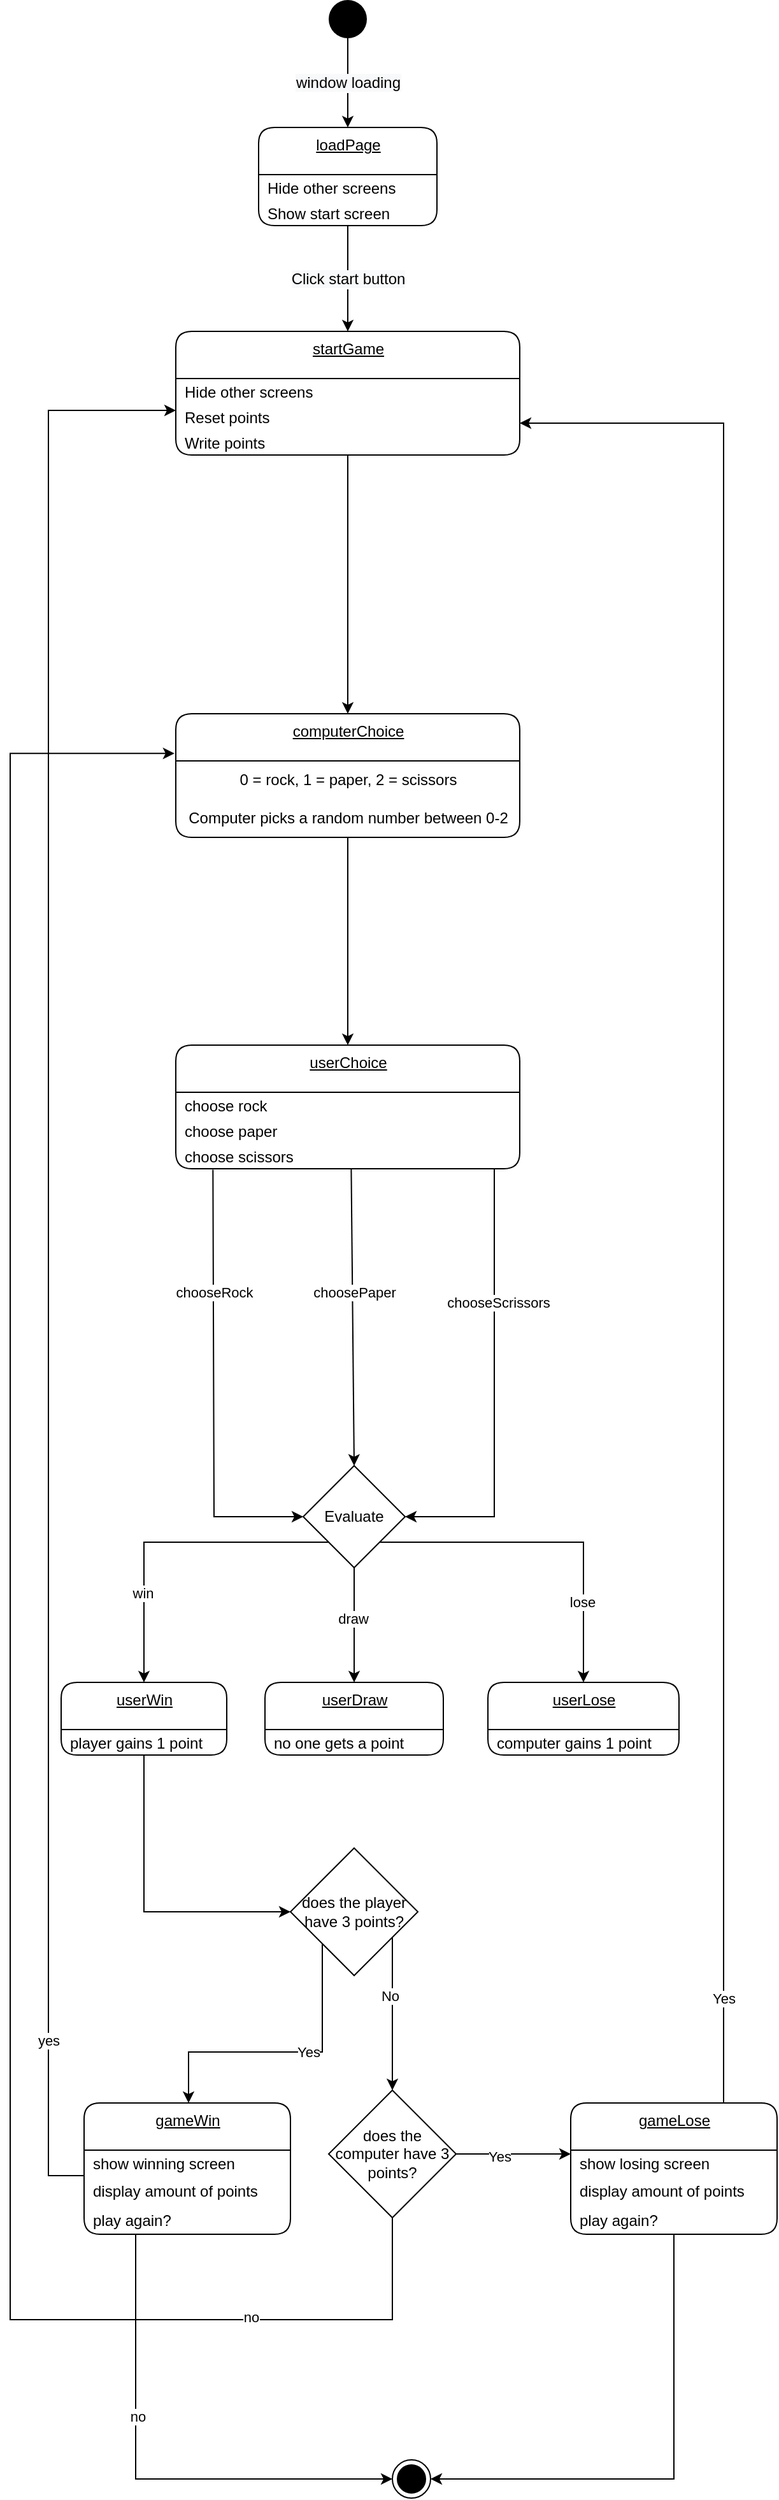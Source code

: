 <mxfile version="20.8.15" type="device"><diagram id="dPa3eCRp1KqCvTpyh3m8" name="Page-1"><mxGraphModel dx="647" dy="1775" grid="1" gridSize="10" guides="1" tooltips="1" connect="1" arrows="1" fold="1" page="1" pageScale="1" pageWidth="827" pageHeight="1169" math="0" shadow="0"><root><mxCell id="0"/><mxCell id="1" parent="0"/><mxCell id="23" value="&lt;span style=&quot;font-size: 12px ; background-color: rgb(248 , 249 , 250)&quot;&gt;window loading&lt;/span&gt;" style="edgeStyle=orthogonalEdgeStyle;rounded=0;orthogonalLoop=1;jettySize=auto;html=1;exitX=0.5;exitY=1;exitDx=0;exitDy=0;entryX=0.5;entryY=0;entryDx=0;entryDy=0;" parent="1" source="2" target="63" edge="1"><mxGeometry relative="1" as="geometry"><mxPoint x="260" y="80" as="targetPoint"/></mxGeometry></mxCell><mxCell id="2" value="" style="ellipse;fillColor=#000000;strokeColor=none;" parent="1" vertex="1"><mxGeometry x="460" y="-320" width="30" height="30" as="geometry"/></mxCell><mxCell id="25" value="startGame" style="swimlane;fontStyle=4;align=center;verticalAlign=top;childLayout=stackLayout;horizontal=1;startSize=37;horizontalStack=0;resizeParent=1;resizeParentMax=0;resizeLast=0;collapsible=0;marginBottom=0;html=1;rounded=1;absoluteArcSize=1;arcSize=25;" parent="1" vertex="1"><mxGeometry x="340" y="-60" width="270" height="97" as="geometry"/></mxCell><mxCell id="26" value="Hide other screens" style="fillColor=none;strokeColor=none;align=left;verticalAlign=middle;spacingLeft=5;" parent="25" vertex="1"><mxGeometry y="37" width="270" height="20" as="geometry"/></mxCell><mxCell id="46" value="Reset points" style="fillColor=none;strokeColor=none;align=left;verticalAlign=middle;spacingLeft=5;" parent="25" vertex="1"><mxGeometry y="57" width="270" height="20" as="geometry"/></mxCell><mxCell id="47" value="Write points" style="fillColor=none;strokeColor=none;align=left;verticalAlign=middle;spacingLeft=5;" parent="25" vertex="1"><mxGeometry y="77" width="270" height="20" as="geometry"/></mxCell><mxCell id="53" value="&lt;span style=&quot;font-size: 12px ; background-color: rgb(248 , 249 , 250)&quot;&gt;Click start button&lt;/span&gt;" style="edgeStyle=orthogonalEdgeStyle;rounded=0;orthogonalLoop=1;jettySize=auto;html=1;exitX=0.5;exitY=1;exitDx=0;exitDy=0;entryX=0.5;entryY=0;entryDx=0;entryDy=0;" parent="1" source="65" target="25" edge="1"><mxGeometry relative="1" as="geometry"><mxPoint x="260" y="-143" as="sourcePoint"/></mxGeometry></mxCell><mxCell id="63" value="loadPage" style="swimlane;fontStyle=4;align=center;verticalAlign=top;childLayout=stackLayout;horizontal=1;startSize=37;horizontalStack=0;resizeParent=1;resizeParentMax=0;resizeLast=0;collapsible=0;marginBottom=0;html=1;rounded=1;absoluteArcSize=1;arcSize=25;" parent="1" vertex="1"><mxGeometry x="405" y="-220" width="140" height="77" as="geometry"/></mxCell><mxCell id="64" value="Hide other screens" style="fillColor=none;strokeColor=none;align=left;verticalAlign=middle;spacingLeft=5;" parent="63" vertex="1"><mxGeometry y="37" width="140" height="20" as="geometry"/></mxCell><mxCell id="65" value="Show start screen" style="fillColor=none;strokeColor=none;align=left;verticalAlign=middle;spacingLeft=5;" parent="63" vertex="1"><mxGeometry y="57" width="140" height="20" as="geometry"/></mxCell><mxCell id="h94LhRb4wmTCv8gNGDAZ-195" style="edgeStyle=orthogonalEdgeStyle;rounded=0;orthogonalLoop=1;jettySize=auto;html=1;exitX=0.5;exitY=1;exitDx=0;exitDy=0;entryX=0.5;entryY=0;entryDx=0;entryDy=0;" edge="1" parent="1" source="h94LhRb4wmTCv8gNGDAZ-186" target="h94LhRb4wmTCv8gNGDAZ-116"><mxGeometry relative="1" as="geometry"/></mxCell><mxCell id="h94LhRb4wmTCv8gNGDAZ-116" value="userChoice" style="swimlane;fontStyle=4;align=center;verticalAlign=top;childLayout=stackLayout;horizontal=1;startSize=37;horizontalStack=0;resizeParent=1;resizeParentMax=0;resizeLast=0;collapsible=0;marginBottom=0;html=1;rounded=1;absoluteArcSize=1;arcSize=25;" vertex="1" parent="1"><mxGeometry x="340" y="500" width="270" height="97" as="geometry"/></mxCell><mxCell id="h94LhRb4wmTCv8gNGDAZ-118" value="choose rock" style="fillColor=none;strokeColor=none;align=left;verticalAlign=middle;spacingLeft=5;" vertex="1" parent="h94LhRb4wmTCv8gNGDAZ-116"><mxGeometry y="37" width="270" height="20" as="geometry"/></mxCell><mxCell id="h94LhRb4wmTCv8gNGDAZ-120" value="choose paper" style="fillColor=none;strokeColor=none;align=left;verticalAlign=middle;spacingLeft=5;" vertex="1" parent="h94LhRb4wmTCv8gNGDAZ-116"><mxGeometry y="57" width="270" height="20" as="geometry"/></mxCell><mxCell id="h94LhRb4wmTCv8gNGDAZ-121" value="choose scissors" style="fillColor=none;strokeColor=none;align=left;verticalAlign=middle;spacingLeft=5;" vertex="1" parent="h94LhRb4wmTCv8gNGDAZ-116"><mxGeometry y="77" width="270" height="20" as="geometry"/></mxCell><mxCell id="h94LhRb4wmTCv8gNGDAZ-139" value="Evaluate" style="rhombus;whiteSpace=wrap;html=1;" vertex="1" parent="1"><mxGeometry x="440" y="830" width="80" height="80" as="geometry"/></mxCell><mxCell id="h94LhRb4wmTCv8gNGDAZ-140" value="" style="endArrow=classic;html=1;rounded=0;exitX=0.108;exitY=1.038;exitDx=0;exitDy=0;entryX=0;entryY=0.5;entryDx=0;entryDy=0;exitPerimeter=0;" edge="1" parent="1" source="h94LhRb4wmTCv8gNGDAZ-121" target="h94LhRb4wmTCv8gNGDAZ-139"><mxGeometry width="50" height="50" relative="1" as="geometry"><mxPoint x="370" y="750" as="sourcePoint"/><mxPoint x="410" y="760" as="targetPoint"/><Array as="points"><mxPoint x="370" y="870"/></Array></mxGeometry></mxCell><mxCell id="h94LhRb4wmTCv8gNGDAZ-183" value="chooseRock" style="edgeLabel;html=1;align=center;verticalAlign=middle;resizable=0;points=[];" vertex="1" connectable="0" parent="h94LhRb4wmTCv8gNGDAZ-140"><mxGeometry x="-0.443" relative="1" as="geometry"><mxPoint as="offset"/></mxGeometry></mxCell><mxCell id="h94LhRb4wmTCv8gNGDAZ-141" value="" style="endArrow=classic;html=1;rounded=0;exitX=0.926;exitY=0.984;exitDx=0;exitDy=0;entryX=1;entryY=0.5;entryDx=0;entryDy=0;exitPerimeter=0;" edge="1" parent="1" source="h94LhRb4wmTCv8gNGDAZ-121" target="h94LhRb4wmTCv8gNGDAZ-139"><mxGeometry width="50" height="50" relative="1" as="geometry"><mxPoint x="590" y="750" as="sourcePoint"/><mxPoint x="660" y="870" as="targetPoint"/><Array as="points"><mxPoint x="590" y="870"/></Array></mxGeometry></mxCell><mxCell id="h94LhRb4wmTCv8gNGDAZ-184" value="chooseScrissors" style="edgeLabel;html=1;align=center;verticalAlign=middle;resizable=0;points=[];" vertex="1" connectable="0" parent="h94LhRb4wmTCv8gNGDAZ-141"><mxGeometry x="-0.385" y="3" relative="1" as="geometry"><mxPoint as="offset"/></mxGeometry></mxCell><mxCell id="h94LhRb4wmTCv8gNGDAZ-142" value="" style="endArrow=classic;html=1;rounded=0;exitX=0.51;exitY=0.991;exitDx=0;exitDy=0;exitPerimeter=0;" edge="1" parent="1" source="h94LhRb4wmTCv8gNGDAZ-121"><mxGeometry width="50" height="50" relative="1" as="geometry"><mxPoint x="480" y="630" as="sourcePoint"/><mxPoint x="480" y="830" as="targetPoint"/><Array as="points"/></mxGeometry></mxCell><mxCell id="h94LhRb4wmTCv8gNGDAZ-182" value="choosePaper" style="edgeLabel;html=1;align=center;verticalAlign=middle;resizable=0;points=[];" vertex="1" connectable="0" parent="h94LhRb4wmTCv8gNGDAZ-142"><mxGeometry x="-0.173" y="1" relative="1" as="geometry"><mxPoint as="offset"/></mxGeometry></mxCell><mxCell id="h94LhRb4wmTCv8gNGDAZ-144" value="" style="endArrow=classic;html=1;rounded=0;exitX=1;exitY=1;exitDx=0;exitDy=0;entryX=0.5;entryY=0;entryDx=0;entryDy=0;" edge="1" parent="1" source="h94LhRb4wmTCv8gNGDAZ-139" target="h94LhRb4wmTCv8gNGDAZ-158"><mxGeometry width="50" height="50" relative="1" as="geometry"><mxPoint x="560" y="890" as="sourcePoint"/><mxPoint x="670" y="1000" as="targetPoint"/><Array as="points"><mxPoint x="660" y="890"/></Array></mxGeometry></mxCell><mxCell id="h94LhRb4wmTCv8gNGDAZ-148" value="lose" style="edgeLabel;html=1;align=center;verticalAlign=middle;resizable=0;points=[];" vertex="1" connectable="0" parent="h94LhRb4wmTCv8gNGDAZ-144"><mxGeometry x="0.533" y="-1" relative="1" as="geometry"><mxPoint as="offset"/></mxGeometry></mxCell><mxCell id="h94LhRb4wmTCv8gNGDAZ-145" value="" style="endArrow=classic;html=1;rounded=0;exitX=0;exitY=1;exitDx=0;exitDy=0;entryX=0.5;entryY=0;entryDx=0;entryDy=0;" edge="1" parent="1" source="h94LhRb4wmTCv8gNGDAZ-139" target="h94LhRb4wmTCv8gNGDAZ-152"><mxGeometry width="50" height="50" relative="1" as="geometry"><mxPoint x="260" y="890" as="sourcePoint"/><mxPoint x="360" y="1000" as="targetPoint"/><Array as="points"><mxPoint x="315" y="890"/></Array></mxGeometry></mxCell><mxCell id="h94LhRb4wmTCv8gNGDAZ-147" value="win" style="edgeLabel;html=1;align=center;verticalAlign=middle;resizable=0;points=[];" vertex="1" connectable="0" parent="h94LhRb4wmTCv8gNGDAZ-145"><mxGeometry x="0.447" y="-1" relative="1" as="geometry"><mxPoint as="offset"/></mxGeometry></mxCell><mxCell id="h94LhRb4wmTCv8gNGDAZ-146" value="" style="endArrow=classic;html=1;rounded=0;exitX=0.5;exitY=1;exitDx=0;exitDy=0;entryX=0.5;entryY=0;entryDx=0;entryDy=0;" edge="1" parent="1" source="h94LhRb4wmTCv8gNGDAZ-139" target="h94LhRb4wmTCv8gNGDAZ-160"><mxGeometry width="50" height="50" relative="1" as="geometry"><mxPoint x="580" y="960" as="sourcePoint"/><mxPoint x="480" y="960" as="targetPoint"/><Array as="points"/></mxGeometry></mxCell><mxCell id="h94LhRb4wmTCv8gNGDAZ-149" value="draw" style="edgeLabel;html=1;align=center;verticalAlign=middle;resizable=0;points=[];" vertex="1" connectable="0" parent="h94LhRb4wmTCv8gNGDAZ-146"><mxGeometry x="-0.107" y="-1" relative="1" as="geometry"><mxPoint as="offset"/></mxGeometry></mxCell><mxCell id="h94LhRb4wmTCv8gNGDAZ-152" value="userWin" style="swimlane;fontStyle=4;align=center;verticalAlign=top;childLayout=stackLayout;horizontal=1;startSize=37;horizontalStack=0;resizeParent=1;resizeParentMax=0;resizeLast=0;collapsible=0;marginBottom=0;html=1;rounded=1;absoluteArcSize=1;arcSize=25;" vertex="1" parent="1"><mxGeometry x="250" y="1000" width="130" height="57" as="geometry"/></mxCell><mxCell id="h94LhRb4wmTCv8gNGDAZ-153" value="player gains 1 point " style="fillColor=none;strokeColor=none;align=left;verticalAlign=middle;spacingLeft=5;" vertex="1" parent="h94LhRb4wmTCv8gNGDAZ-152"><mxGeometry y="37" width="130" height="20" as="geometry"/></mxCell><mxCell id="h94LhRb4wmTCv8gNGDAZ-158" value="userLose" style="swimlane;fontStyle=4;align=center;verticalAlign=top;childLayout=stackLayout;horizontal=1;startSize=37;horizontalStack=0;resizeParent=1;resizeParentMax=0;resizeLast=0;collapsible=0;marginBottom=0;html=1;rounded=1;absoluteArcSize=1;arcSize=25;" vertex="1" parent="1"><mxGeometry x="585" y="1000" width="150" height="57" as="geometry"/></mxCell><mxCell id="h94LhRb4wmTCv8gNGDAZ-159" value="computer gains 1 point " style="fillColor=none;strokeColor=none;align=left;verticalAlign=middle;spacingLeft=5;" vertex="1" parent="h94LhRb4wmTCv8gNGDAZ-158"><mxGeometry y="37" width="150" height="20" as="geometry"/></mxCell><mxCell id="h94LhRb4wmTCv8gNGDAZ-160" value="userDraw" style="swimlane;fontStyle=4;align=center;verticalAlign=top;childLayout=stackLayout;horizontal=1;startSize=37;horizontalStack=0;resizeParent=1;resizeParentMax=0;resizeLast=0;collapsible=0;marginBottom=0;html=1;rounded=1;absoluteArcSize=1;arcSize=25;" vertex="1" parent="1"><mxGeometry x="410" y="1000" width="140" height="57" as="geometry"/></mxCell><mxCell id="h94LhRb4wmTCv8gNGDAZ-161" value="no one gets a point " style="fillColor=none;strokeColor=none;align=left;verticalAlign=middle;spacingLeft=5;" vertex="1" parent="h94LhRb4wmTCv8gNGDAZ-160"><mxGeometry y="37" width="140" height="20" as="geometry"/></mxCell><mxCell id="h94LhRb4wmTCv8gNGDAZ-162" value="does the player have 3 points?" style="rhombus;whiteSpace=wrap;html=1;" vertex="1" parent="1"><mxGeometry x="430" y="1130" width="100" height="100" as="geometry"/></mxCell><mxCell id="h94LhRb4wmTCv8gNGDAZ-163" value="" style="endArrow=classic;html=1;rounded=0;entryX=0;entryY=0.5;entryDx=0;entryDy=0;exitX=0.5;exitY=1;exitDx=0;exitDy=0;" edge="1" parent="1" source="h94LhRb4wmTCv8gNGDAZ-153" target="h94LhRb4wmTCv8gNGDAZ-162"><mxGeometry width="50" height="50" relative="1" as="geometry"><mxPoint x="310" y="1180" as="sourcePoint"/><mxPoint x="370" y="1100" as="targetPoint"/><Array as="points"><mxPoint x="315" y="1180"/></Array></mxGeometry></mxCell><mxCell id="h94LhRb4wmTCv8gNGDAZ-164" value="" style="endArrow=classic;html=1;rounded=0;exitX=0;exitY=1;exitDx=0;exitDy=0;" edge="1" parent="1" source="h94LhRb4wmTCv8gNGDAZ-162"><mxGeometry width="50" height="50" relative="1" as="geometry"><mxPoint x="540" y="1220" as="sourcePoint"/><mxPoint x="350" y="1330" as="targetPoint"/><Array as="points"><mxPoint x="455" y="1290"/><mxPoint x="350" y="1290"/></Array></mxGeometry></mxCell><mxCell id="h94LhRb4wmTCv8gNGDAZ-167" value="Yes" style="edgeLabel;html=1;align=center;verticalAlign=middle;resizable=0;points=[];" vertex="1" connectable="0" parent="h94LhRb4wmTCv8gNGDAZ-164"><mxGeometry x="-0.167" relative="1" as="geometry"><mxPoint as="offset"/></mxGeometry></mxCell><mxCell id="h94LhRb4wmTCv8gNGDAZ-166" value="" style="endArrow=classic;html=1;rounded=0;exitX=0;exitY=1;exitDx=0;exitDy=0;" edge="1" parent="1"><mxGeometry width="50" height="50" relative="1" as="geometry"><mxPoint x="510" y="1200" as="sourcePoint"/><mxPoint x="510" y="1320" as="targetPoint"/></mxGeometry></mxCell><mxCell id="h94LhRb4wmTCv8gNGDAZ-171" value="No" style="edgeLabel;html=1;align=center;verticalAlign=middle;resizable=0;points=[];" vertex="1" connectable="0" parent="h94LhRb4wmTCv8gNGDAZ-166"><mxGeometry x="-0.239" y="-2" relative="1" as="geometry"><mxPoint as="offset"/></mxGeometry></mxCell><mxCell id="h94LhRb4wmTCv8gNGDAZ-168" value="gameWin" style="swimlane;fontStyle=4;align=center;verticalAlign=top;childLayout=stackLayout;horizontal=1;startSize=37;horizontalStack=0;resizeParent=1;resizeParentMax=0;resizeLast=0;collapsible=0;marginBottom=0;html=1;rounded=1;absoluteArcSize=1;arcSize=25;" vertex="1" parent="1"><mxGeometry x="268" y="1330" width="162" height="103" as="geometry"/></mxCell><mxCell id="h94LhRb4wmTCv8gNGDAZ-169" value="show winning screen " style="fillColor=none;strokeColor=none;align=left;verticalAlign=middle;spacingLeft=5;" vertex="1" parent="h94LhRb4wmTCv8gNGDAZ-168"><mxGeometry y="37" width="162" height="20" as="geometry"/></mxCell><mxCell id="h94LhRb4wmTCv8gNGDAZ-170" value="display amount of points" style="fillColor=none;strokeColor=none;align=left;verticalAlign=middle;spacingLeft=5;" vertex="1" parent="h94LhRb4wmTCv8gNGDAZ-168"><mxGeometry y="57" width="162" height="23" as="geometry"/></mxCell><mxCell id="h94LhRb4wmTCv8gNGDAZ-203" value="play again?" style="fillColor=none;strokeColor=none;align=left;verticalAlign=middle;spacingLeft=5;" vertex="1" parent="h94LhRb4wmTCv8gNGDAZ-168"><mxGeometry y="80" width="162" height="23" as="geometry"/></mxCell><mxCell id="h94LhRb4wmTCv8gNGDAZ-196" style="edgeStyle=orthogonalEdgeStyle;rounded=0;orthogonalLoop=1;jettySize=auto;html=1;exitX=0.5;exitY=1;exitDx=0;exitDy=0;entryX=-0.004;entryY=0.321;entryDx=0;entryDy=0;entryPerimeter=0;" edge="1" parent="1" source="h94LhRb4wmTCv8gNGDAZ-172" target="h94LhRb4wmTCv8gNGDAZ-186"><mxGeometry relative="1" as="geometry"><Array as="points"><mxPoint x="510" y="1500"/><mxPoint x="210" y="1500"/><mxPoint x="210" y="271"/></Array></mxGeometry></mxCell><mxCell id="h94LhRb4wmTCv8gNGDAZ-197" value="no" style="edgeLabel;html=1;align=center;verticalAlign=middle;resizable=0;points=[];" vertex="1" connectable="0" parent="h94LhRb4wmTCv8gNGDAZ-196"><mxGeometry x="-0.779" y="-2" relative="1" as="geometry"><mxPoint x="1" as="offset"/></mxGeometry></mxCell><mxCell id="h94LhRb4wmTCv8gNGDAZ-172" value="does the computer have 3 points?" style="rhombus;whiteSpace=wrap;html=1;" vertex="1" parent="1"><mxGeometry x="460" y="1320" width="100" height="100" as="geometry"/></mxCell><mxCell id="h94LhRb4wmTCv8gNGDAZ-173" value="" style="endArrow=classic;html=1;rounded=0;exitX=1;exitY=0.5;exitDx=0;exitDy=0;" edge="1" parent="1" source="h94LhRb4wmTCv8gNGDAZ-172"><mxGeometry width="50" height="50" relative="1" as="geometry"><mxPoint x="620" y="1320" as="sourcePoint"/><mxPoint x="650" y="1370" as="targetPoint"/></mxGeometry></mxCell><mxCell id="h94LhRb4wmTCv8gNGDAZ-174" value="Yes" style="edgeLabel;html=1;align=center;verticalAlign=middle;resizable=0;points=[];" vertex="1" connectable="0" parent="h94LhRb4wmTCv8gNGDAZ-173"><mxGeometry x="-0.239" y="-2" relative="1" as="geometry"><mxPoint as="offset"/></mxGeometry></mxCell><mxCell id="h94LhRb4wmTCv8gNGDAZ-201" style="edgeStyle=orthogonalEdgeStyle;rounded=0;orthogonalLoop=1;jettySize=auto;html=1;exitX=0.5;exitY=0;exitDx=0;exitDy=0;entryX=1;entryY=0.75;entryDx=0;entryDy=0;" edge="1" parent="1" source="h94LhRb4wmTCv8gNGDAZ-177" target="46"><mxGeometry relative="1" as="geometry"><Array as="points"><mxPoint x="770" y="1330"/><mxPoint x="770" y="12"/></Array></mxGeometry></mxCell><mxCell id="h94LhRb4wmTCv8gNGDAZ-202" value="Yes" style="edgeLabel;html=1;align=center;verticalAlign=middle;resizable=0;points=[];" vertex="1" connectable="0" parent="h94LhRb4wmTCv8gNGDAZ-201"><mxGeometry x="-0.84" relative="1" as="geometry"><mxPoint as="offset"/></mxGeometry></mxCell><mxCell id="h94LhRb4wmTCv8gNGDAZ-177" value="gameLose" style="swimlane;fontStyle=4;align=center;verticalAlign=top;childLayout=stackLayout;horizontal=1;startSize=37;horizontalStack=0;resizeParent=1;resizeParentMax=0;resizeLast=0;collapsible=0;marginBottom=0;html=1;rounded=1;absoluteArcSize=1;arcSize=25;" vertex="1" parent="1"><mxGeometry x="650" y="1330" width="162" height="103" as="geometry"/></mxCell><mxCell id="h94LhRb4wmTCv8gNGDAZ-178" value="show losing screen " style="fillColor=none;strokeColor=none;align=left;verticalAlign=middle;spacingLeft=5;" vertex="1" parent="h94LhRb4wmTCv8gNGDAZ-177"><mxGeometry y="37" width="162" height="20" as="geometry"/></mxCell><mxCell id="h94LhRb4wmTCv8gNGDAZ-179" value="display amount of points" style="fillColor=none;strokeColor=none;align=left;verticalAlign=middle;spacingLeft=5;" vertex="1" parent="h94LhRb4wmTCv8gNGDAZ-177"><mxGeometry y="57" width="162" height="23" as="geometry"/></mxCell><mxCell id="h94LhRb4wmTCv8gNGDAZ-180" value="play again?" style="fillColor=none;strokeColor=none;align=left;verticalAlign=middle;spacingLeft=5;" vertex="1" parent="h94LhRb4wmTCv8gNGDAZ-177"><mxGeometry y="80" width="162" height="23" as="geometry"/></mxCell><mxCell id="h94LhRb4wmTCv8gNGDAZ-186" value="computerChoice" style="swimlane;fontStyle=4;align=center;verticalAlign=top;childLayout=stackLayout;horizontal=1;startSize=37;horizontalStack=0;resizeParent=1;resizeParentMax=0;resizeLast=0;collapsible=0;marginBottom=0;html=1;rounded=1;absoluteArcSize=1;arcSize=25;" vertex="1" parent="1"><mxGeometry x="340" y="240" width="270" height="97" as="geometry"/></mxCell><mxCell id="h94LhRb4wmTCv8gNGDAZ-192" value="0 = rock, 1 = paper, 2 = scissors" style="text;html=1;align=center;verticalAlign=middle;resizable=0;points=[];autosize=1;strokeColor=none;fillColor=none;" vertex="1" parent="h94LhRb4wmTCv8gNGDAZ-186"><mxGeometry y="37" width="270" height="30" as="geometry"/></mxCell><mxCell id="h94LhRb4wmTCv8gNGDAZ-193" value="Computer picks a random number between 0-2" style="text;html=1;align=center;verticalAlign=middle;resizable=0;points=[];autosize=1;strokeColor=none;fillColor=none;" vertex="1" parent="h94LhRb4wmTCv8gNGDAZ-186"><mxGeometry y="67" width="270" height="30" as="geometry"/></mxCell><mxCell id="h94LhRb4wmTCv8gNGDAZ-190" style="edgeStyle=orthogonalEdgeStyle;rounded=0;orthogonalLoop=1;jettySize=auto;html=1;entryX=0.5;entryY=0;entryDx=0;entryDy=0;" edge="1" parent="1" source="47" target="h94LhRb4wmTCv8gNGDAZ-186"><mxGeometry relative="1" as="geometry"><mxPoint x="475" y="77.0" as="sourcePoint"/></mxGeometry></mxCell><mxCell id="h94LhRb4wmTCv8gNGDAZ-198" value="" style="ellipse;html=1;shape=endState;fillColor=#000000;strokeColor=#000000;" vertex="1" parent="1"><mxGeometry x="510" y="1610" width="30" height="30" as="geometry"/></mxCell><mxCell id="h94LhRb4wmTCv8gNGDAZ-199" style="edgeStyle=orthogonalEdgeStyle;rounded=0;orthogonalLoop=1;jettySize=auto;html=1;exitX=0.25;exitY=1;exitDx=0;exitDy=0;entryX=0;entryY=0.5;entryDx=0;entryDy=0;" edge="1" parent="1" source="h94LhRb4wmTCv8gNGDAZ-203" target="h94LhRb4wmTCv8gNGDAZ-198"><mxGeometry relative="1" as="geometry"/></mxCell><mxCell id="h94LhRb4wmTCv8gNGDAZ-204" value="no" style="edgeLabel;html=1;align=center;verticalAlign=middle;resizable=0;points=[];" vertex="1" connectable="0" parent="h94LhRb4wmTCv8gNGDAZ-199"><mxGeometry x="-0.276" y="1" relative="1" as="geometry"><mxPoint as="offset"/></mxGeometry></mxCell><mxCell id="h94LhRb4wmTCv8gNGDAZ-200" style="edgeStyle=orthogonalEdgeStyle;rounded=0;orthogonalLoop=1;jettySize=auto;html=1;exitX=0.5;exitY=1;exitDx=0;exitDy=0;entryX=1;entryY=0.5;entryDx=0;entryDy=0;" edge="1" parent="1" source="h94LhRb4wmTCv8gNGDAZ-180" target="h94LhRb4wmTCv8gNGDAZ-198"><mxGeometry relative="1" as="geometry"/></mxCell><mxCell id="h94LhRb4wmTCv8gNGDAZ-205" style="edgeStyle=orthogonalEdgeStyle;rounded=0;orthogonalLoop=1;jettySize=auto;html=1;exitX=0;exitY=0;exitDx=0;exitDy=0;entryX=0;entryY=0.25;entryDx=0;entryDy=0;" edge="1" parent="1" source="h94LhRb4wmTCv8gNGDAZ-170" target="46"><mxGeometry relative="1" as="geometry"><Array as="points"><mxPoint x="240" y="1387"/><mxPoint x="240" y="2"/></Array></mxGeometry></mxCell><mxCell id="h94LhRb4wmTCv8gNGDAZ-206" value="yes" style="edgeLabel;html=1;align=center;verticalAlign=middle;resizable=0;points=[];" vertex="1" connectable="0" parent="h94LhRb4wmTCv8gNGDAZ-205"><mxGeometry x="-0.822" relative="1" as="geometry"><mxPoint as="offset"/></mxGeometry></mxCell></root></mxGraphModel></diagram></mxfile>